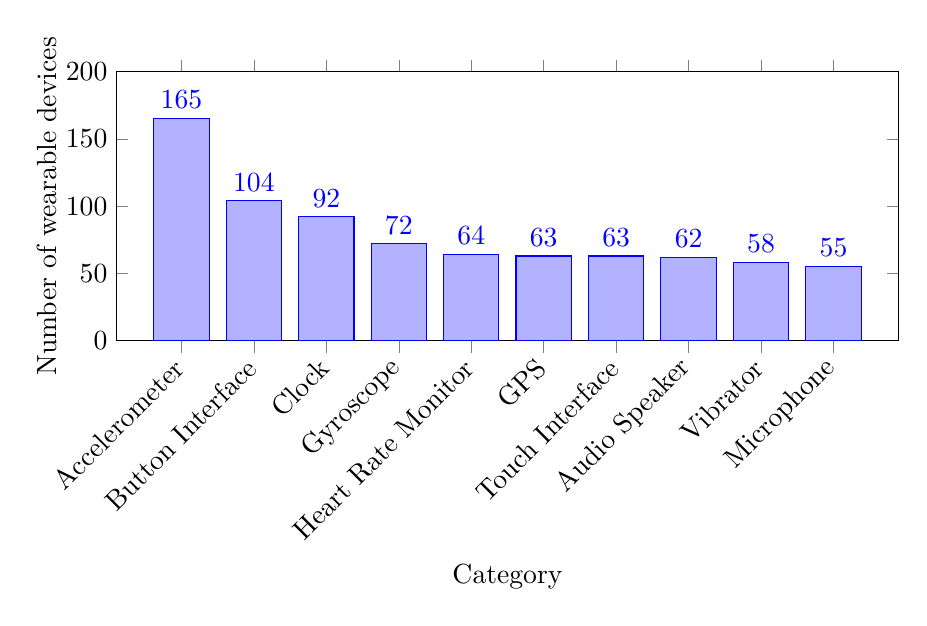 \begin{tikzpicture}
    \begin{axis}[
        height=5cm,
        width=0.95\textwidth,
        xlabel={Category},
        xticklabel style={rotate=45, anchor=east, yshift=-0.5ex},
        ylabel={Number of wearable devices},
        yticklabel style={align=right,inner sep=0pt,xshift=-0.3em},
        nodes near coords align={vertical},
        nodes near coords,
        xtick=data,
        symbolic x coords={Accelerometer,Button Interface,Clock,Gyroscope,Heart Rate Monitor,GPS,Touch Interface,Audio Speaker,Vibrator,Microphone},
        ybar,
        ymax=200,
        ymin=0,
        bar width=20pt,
        ]
        \addplot coordinates {(Accelerometer,165) (Button Interface,104) (Clock,92) (Gyroscope,72) (Heart Rate Monitor,64) (GPS,63) (Touch Interface,63) (Audio Speaker,62) (Vibrator,58) (Microphone,55)};
    \end{axis}
\end{tikzpicture}
